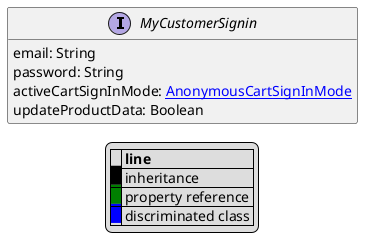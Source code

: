 @startuml

hide empty fields
hide empty methods
legend
|= |= line |
|<back:black>   </back>| inheritance |
|<back:green>   </back>| property reference |
|<back:blue>   </back>| discriminated class |
endlegend
interface MyCustomerSignin [[MyCustomerSignin.svg]]  {
    email: String
    password: String
    activeCartSignInMode: [[AnonymousCartSignInMode.svg AnonymousCartSignInMode]]
    updateProductData: Boolean
}






@enduml
